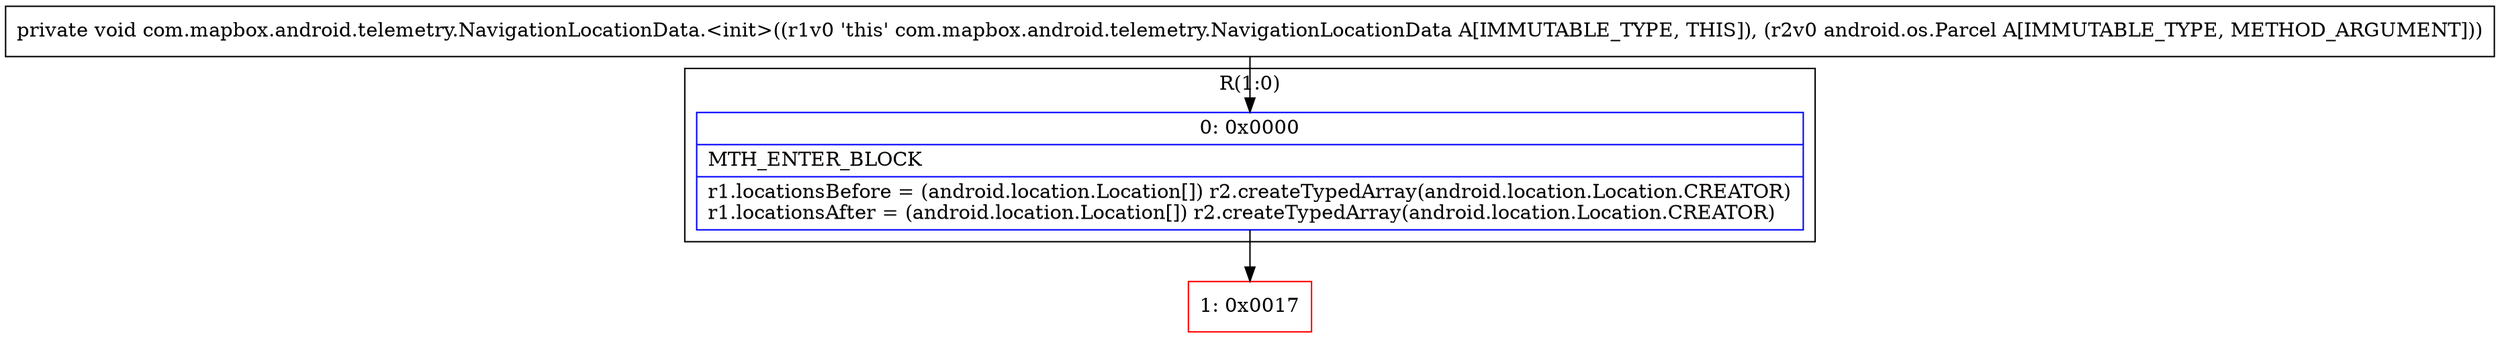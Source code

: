 digraph "CFG forcom.mapbox.android.telemetry.NavigationLocationData.\<init\>(Landroid\/os\/Parcel;)V" {
subgraph cluster_Region_111676788 {
label = "R(1:0)";
node [shape=record,color=blue];
Node_0 [shape=record,label="{0\:\ 0x0000|MTH_ENTER_BLOCK\l|r1.locationsBefore = (android.location.Location[]) r2.createTypedArray(android.location.Location.CREATOR)\lr1.locationsAfter = (android.location.Location[]) r2.createTypedArray(android.location.Location.CREATOR)\l}"];
}
Node_1 [shape=record,color=red,label="{1\:\ 0x0017}"];
MethodNode[shape=record,label="{private void com.mapbox.android.telemetry.NavigationLocationData.\<init\>((r1v0 'this' com.mapbox.android.telemetry.NavigationLocationData A[IMMUTABLE_TYPE, THIS]), (r2v0 android.os.Parcel A[IMMUTABLE_TYPE, METHOD_ARGUMENT])) }"];
MethodNode -> Node_0;
Node_0 -> Node_1;
}

